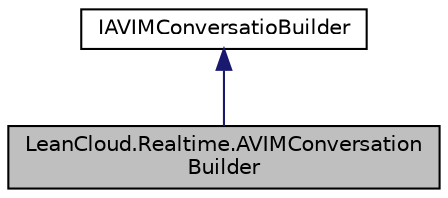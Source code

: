 digraph "LeanCloud.Realtime.AVIMConversationBuilder"
{
  edge [fontname="Helvetica",fontsize="10",labelfontname="Helvetica",labelfontsize="10"];
  node [fontname="Helvetica",fontsize="10",shape=record];
  Node1 [label="LeanCloud.Realtime.AVIMConversation\lBuilder",height=0.2,width=0.4,color="black", fillcolor="grey75", style="filled", fontcolor="black"];
  Node2 -> Node1 [dir="back",color="midnightblue",fontsize="10",style="solid",fontname="Helvetica"];
  Node2 [label="IAVIMConversatioBuilder",height=0.2,width=0.4,color="black", fillcolor="white", style="filled",URL="$interfaceLeanCloud_1_1Realtime_1_1IAVIMConversatioBuilder.html",tooltip="AVIMConversatio builder. "];
}
